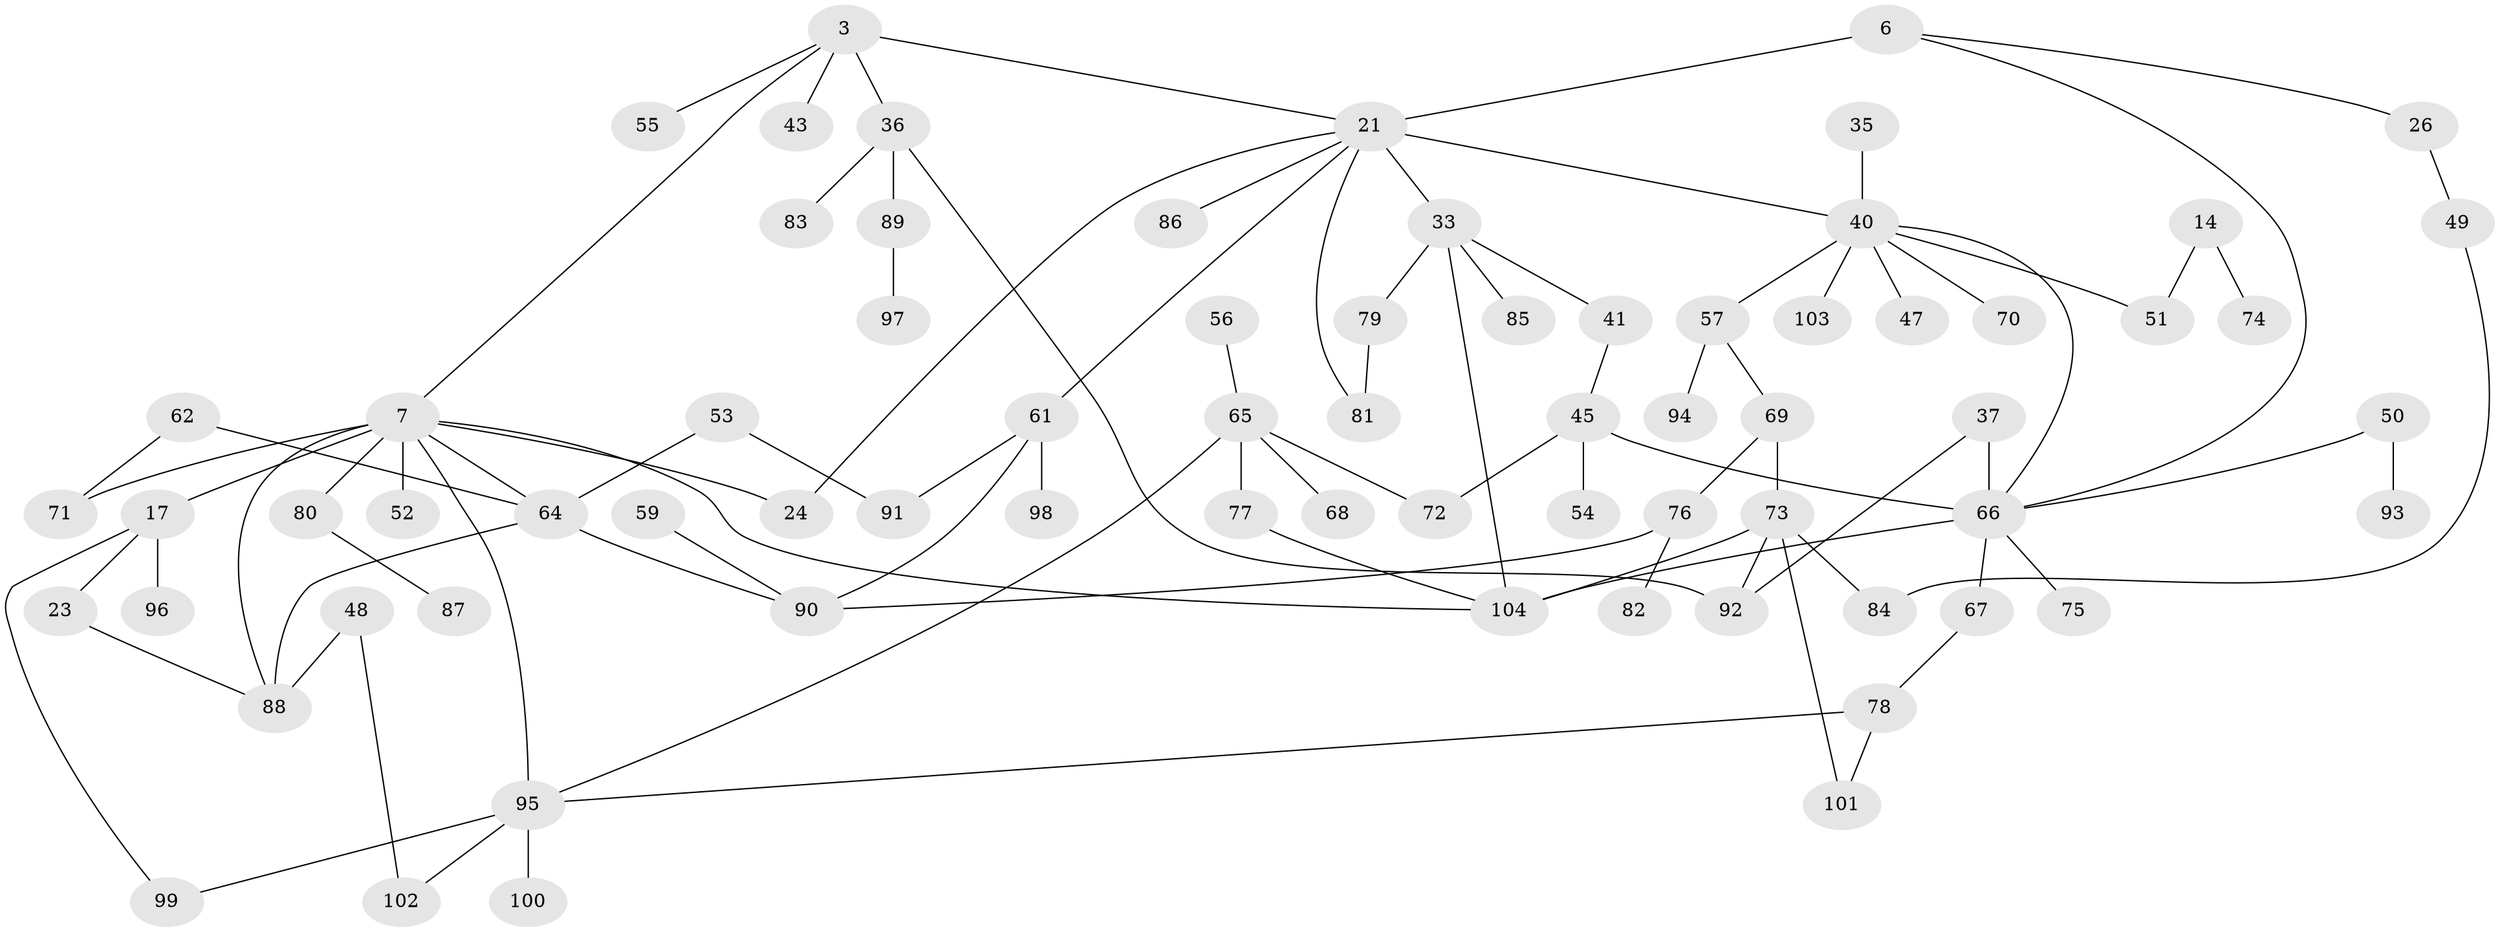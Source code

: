 // original degree distribution, {8: 0.009615384615384616, 4: 0.10576923076923077, 6: 0.04807692307692308, 5: 0.028846153846153848, 2: 0.2980769230769231, 3: 0.23076923076923078, 1: 0.27884615384615385}
// Generated by graph-tools (version 1.1) at 2025/46/03/04/25 21:46:10]
// undirected, 72 vertices, 93 edges
graph export_dot {
graph [start="1"]
  node [color=gray90,style=filled];
  3;
  6;
  7 [super="+1"];
  14;
  17 [super="+13"];
  21 [super="+5"];
  23;
  24;
  26;
  33;
  35;
  36 [super="+32"];
  37 [super="+25"];
  40 [super="+10+16"];
  41;
  43;
  45;
  47;
  48 [super="+15"];
  49;
  50;
  51 [super="+12"];
  52;
  53;
  54;
  55;
  56;
  57;
  59;
  61 [super="+31"];
  62;
  64 [super="+27+44+39"];
  65 [super="+38"];
  66 [super="+9"];
  67;
  68;
  69;
  70;
  71 [super="+28"];
  72;
  73 [super="+29"];
  74;
  75;
  76;
  77;
  78;
  79;
  80 [super="+46"];
  81;
  82;
  83;
  84;
  85;
  86;
  87;
  88 [super="+58"];
  89;
  90 [super="+42"];
  91;
  92 [super="+60"];
  93;
  94;
  95 [super="+22"];
  96;
  97;
  98;
  99;
  100;
  101;
  102;
  103;
  104 [super="+20+63+30"];
  3 -- 43;
  3 -- 55;
  3 -- 36 [weight=2];
  3 -- 21;
  3 -- 7;
  6 -- 21 [weight=2];
  6 -- 26;
  6 -- 66;
  7 -- 24;
  7 -- 71 [weight=2];
  7 -- 52;
  7 -- 17;
  7 -- 104;
  7 -- 95;
  7 -- 64;
  7 -- 80;
  7 -- 88;
  14 -- 74;
  14 -- 51;
  17 -- 23;
  17 -- 96;
  17 -- 99;
  21 -- 86;
  21 -- 81;
  21 -- 24;
  21 -- 33;
  21 -- 40 [weight=2];
  21 -- 61;
  23 -- 88;
  26 -- 49;
  33 -- 41;
  33 -- 79;
  33 -- 85;
  33 -- 104;
  35 -- 40;
  36 -- 83;
  36 -- 89;
  36 -- 92;
  37 -- 66 [weight=2];
  37 -- 92;
  40 -- 47;
  40 -- 103;
  40 -- 57;
  40 -- 70;
  40 -- 51;
  40 -- 66;
  41 -- 45;
  45 -- 54;
  45 -- 72;
  45 -- 66;
  48 -- 102;
  48 -- 88;
  49 -- 84;
  50 -- 93;
  50 -- 66;
  53 -- 91;
  53 -- 64;
  56 -- 65;
  57 -- 69;
  57 -- 94;
  59 -- 90;
  61 -- 91;
  61 -- 98;
  61 -- 90;
  62 -- 71;
  62 -- 64;
  64 -- 88;
  64 -- 90;
  65 -- 68;
  65 -- 72;
  65 -- 77;
  65 -- 95;
  66 -- 67;
  66 -- 75;
  66 -- 104;
  67 -- 78;
  69 -- 76;
  69 -- 73;
  73 -- 101;
  73 -- 92;
  73 -- 104;
  73 -- 84;
  76 -- 82;
  76 -- 90;
  77 -- 104;
  78 -- 101;
  78 -- 95;
  79 -- 81;
  80 -- 87;
  89 -- 97;
  95 -- 100;
  95 -- 102;
  95 -- 99;
}
